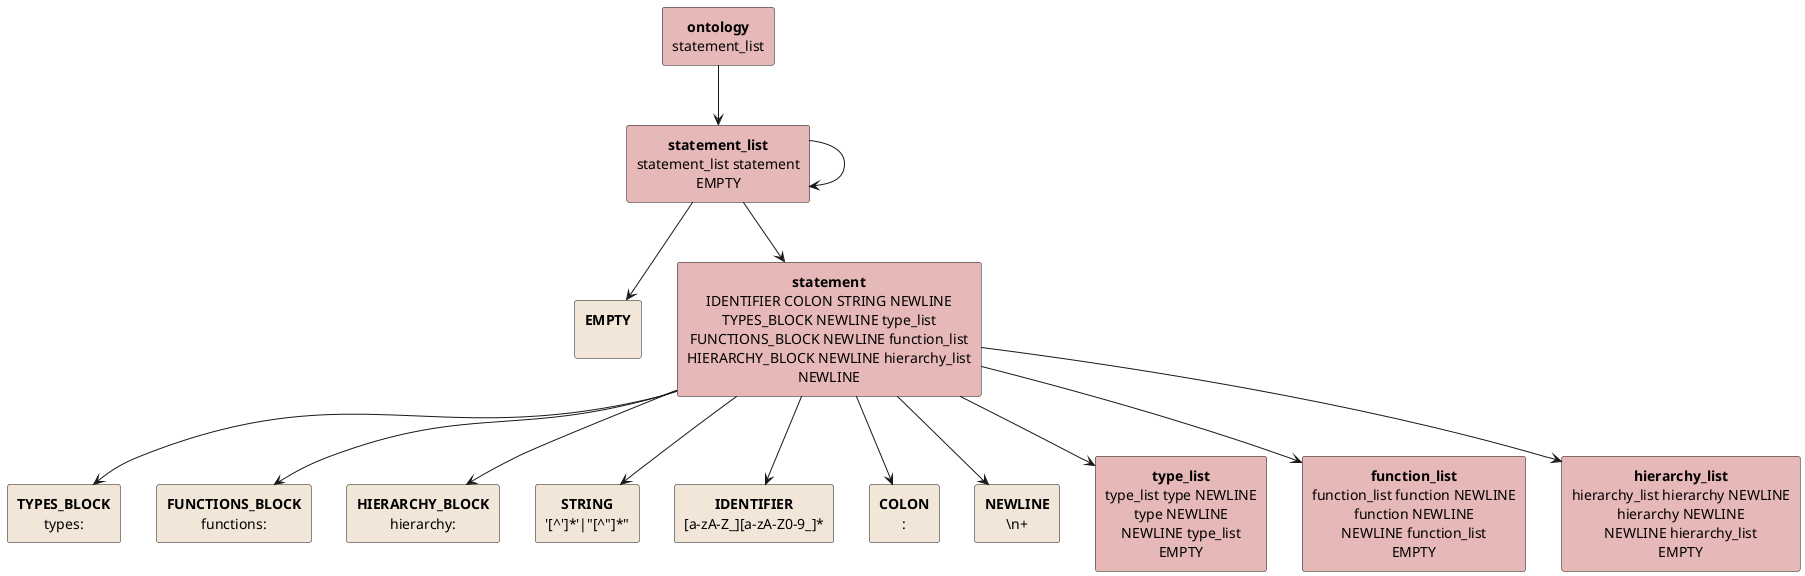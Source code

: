 @startuml
skinparam defaultTextAlignment center

rectangle "**TYPES_BLOCK**\ntypes:" as TYPES_BLOCK #F2E6D9
rectangle "**FUNCTIONS_BLOCK**\nfunctions:" as FUNCTIONS_BLOCK #F2E6D9
rectangle "**HIERARCHY_BLOCK**\nhierarchy:" as HIERARCHY_BLOCK #F2E6D9
rectangle "**STRING**\n'[^']*'|"[^"]*"" as STRING #F2E6D9
rectangle "**IDENTIFIER**\n[a-zA-Z_][a-zA-Z0-9_]*" as IDENTIFIER #F2E6D9
rectangle "**COLON**\n:" as COLON #F2E6D9
rectangle "**NEWLINE**\n\\n+" as NEWLINE #F2E6D9
rectangle "**EMPTY**\n" as EMPTY #F2E6D9

rectangle "**ontology**\nstatement_list" as ontology #E6B8B7
rectangle "**statement_list**\nstatement_list statement\nEMPTY" as statement_list #E6B8B7
rectangle "**statement**\nIDENTIFIER COLON STRING NEWLINE\nTYPES_BLOCK NEWLINE type_list\nFUNCTIONS_BLOCK NEWLINE function_list\nHIERARCHY_BLOCK NEWLINE hierarchy_list\nNEWLINE" as statement #E6B8B7
rectangle "**type_list**\ntype_list type NEWLINE\ntype NEWLINE\nNEWLINE type_list\nEMPTY" as type_list #E6B8B7
rectangle "**function_list**\nfunction_list function NEWLINE\nfunction NEWLINE\nNEWLINE function_list\nEMPTY" as function_list #E6B8B7
rectangle "**hierarchy_list**\nhierarchy_list hierarchy NEWLINE\nhierarchy NEWLINE\nNEWLINE hierarchy_list\nEMPTY" as hierarchy_list #E6B8B7


ontology --> statement_list

statement_list --> statement_list
statement_list --> statement
statement_list --> EMPTY

statement --> IDENTIFIER
statement --> COLON
statement --> STRING
statement --> NEWLINE

statement --> TYPES_BLOCK
statement --> type_list
statement --> FUNCTIONS_BLOCK
statement --> function_list
statement --> HIERARCHY_BLOCK
statement --> hierarchy_list
@enduml
